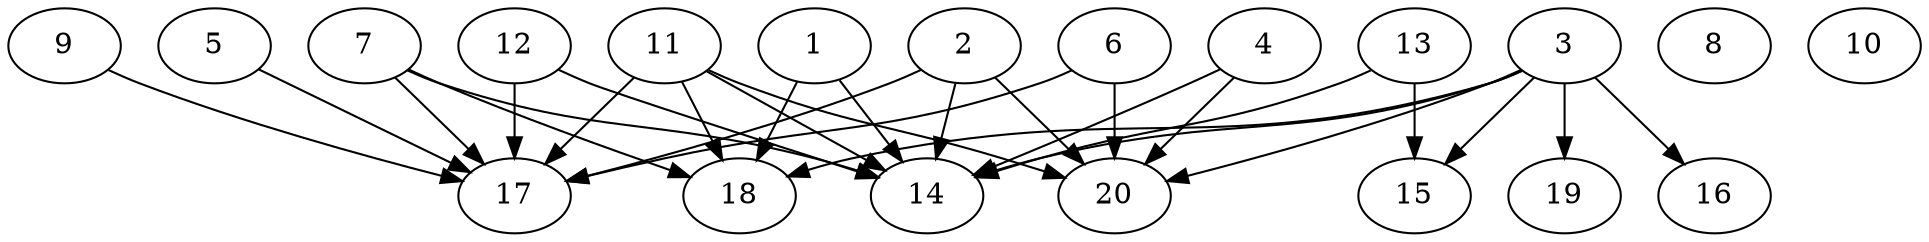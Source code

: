// DAG automatically generated by daggen at Wed Jul 24 21:21:54 2019
// ./daggen --dot -n 20 --ccr 0.4 --fat 0.8 --regular 0.5 --density 0.6 --mindata 5242880 --maxdata 52428800 
digraph G {
  1 [size="126440960", alpha="0.08", expect_size="50576384"] 
  1 -> 14 [size ="50576384"]
  1 -> 18 [size ="50576384"]
  2 [size="115438080", alpha="0.16", expect_size="46175232"] 
  2 -> 14 [size ="46175232"]
  2 -> 17 [size ="46175232"]
  2 -> 20 [size ="46175232"]
  3 [size="73175040", alpha="0.17", expect_size="29270016"] 
  3 -> 14 [size ="29270016"]
  3 -> 15 [size ="29270016"]
  3 -> 16 [size ="29270016"]
  3 -> 18 [size ="29270016"]
  3 -> 19 [size ="29270016"]
  3 -> 20 [size ="29270016"]
  4 [size="43712000", alpha="0.20", expect_size="17484800"] 
  4 -> 14 [size ="17484800"]
  4 -> 20 [size ="17484800"]
  5 [size="105794560", alpha="0.06", expect_size="42317824"] 
  5 -> 17 [size ="42317824"]
  6 [size="98762240", alpha="0.13", expect_size="39504896"] 
  6 -> 17 [size ="39504896"]
  6 -> 20 [size ="39504896"]
  7 [size="71959040", alpha="0.01", expect_size="28783616"] 
  7 -> 14 [size ="28783616"]
  7 -> 17 [size ="28783616"]
  7 -> 18 [size ="28783616"]
  8 [size="17794560", alpha="0.05", expect_size="7117824"] 
  9 [size="101468160", alpha="0.03", expect_size="40587264"] 
  9 -> 17 [size ="40587264"]
  10 [size="84047360", alpha="0.01", expect_size="33618944"] 
  11 [size="38937600", alpha="0.04", expect_size="15575040"] 
  11 -> 14 [size ="15575040"]
  11 -> 17 [size ="15575040"]
  11 -> 18 [size ="15575040"]
  11 -> 20 [size ="15575040"]
  12 [size="85475840", alpha="0.11", expect_size="34190336"] 
  12 -> 14 [size ="34190336"]
  12 -> 17 [size ="34190336"]
  13 [size="60823040", alpha="0.12", expect_size="24329216"] 
  13 -> 14 [size ="24329216"]
  13 -> 15 [size ="24329216"]
  14 [size="44121600", alpha="0.03", expect_size="17648640"] 
  15 [size="43417600", alpha="0.17", expect_size="17367040"] 
  16 [size="78497280", alpha="0.13", expect_size="31398912"] 
  17 [size="37450240", alpha="0.11", expect_size="14980096"] 
  18 [size="44631040", alpha="0.03", expect_size="17852416"] 
  19 [size="74237440", alpha="0.17", expect_size="29694976"] 
  20 [size="90677760", alpha="0.12", expect_size="36271104"] 
}
